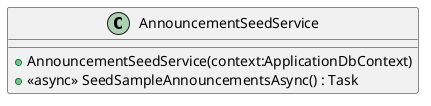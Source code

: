 @startuml
class AnnouncementSeedService {
    + AnnouncementSeedService(context:ApplicationDbContext)
    + <<async>> SeedSampleAnnouncementsAsync() : Task
}
@enduml
